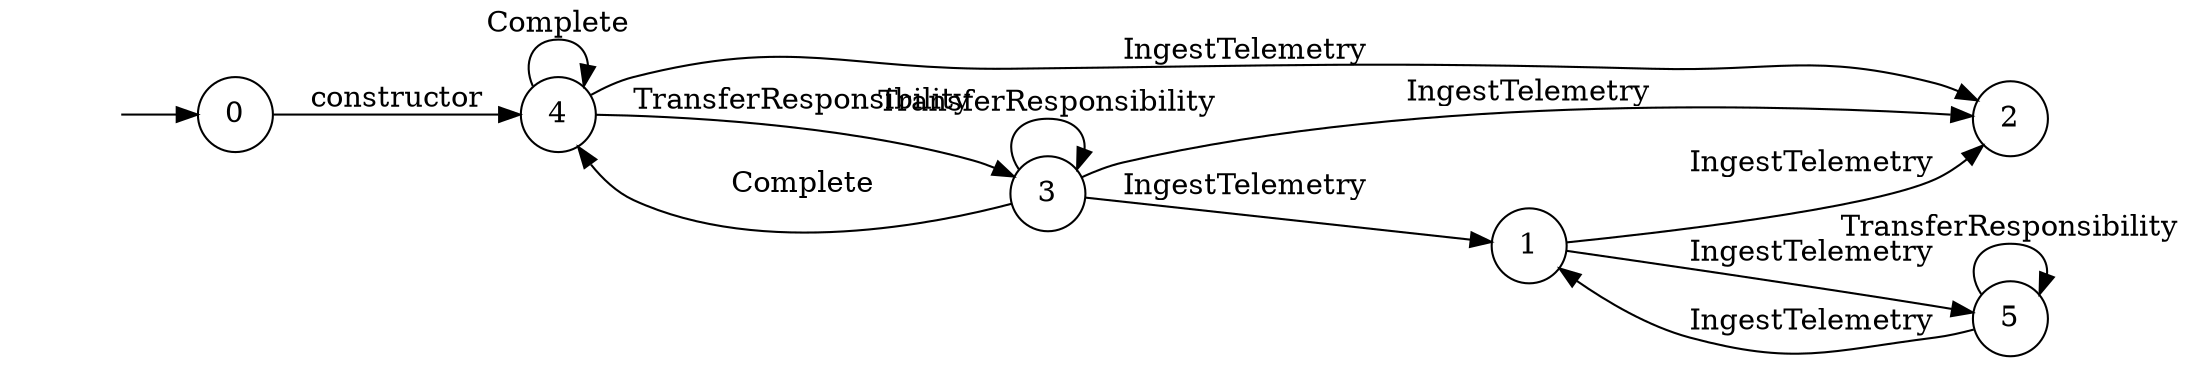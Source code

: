 digraph "Dapp-Automata-data/fuzzer/testnetdata-model-rq1/RefrigeratedTransportation/FSM-5" {
	graph [rankdir=LR]
	"" [label="" shape=plaintext]
	2 [label=2 shape=circle]
	5 [label=5 shape=circle]
	4 [label=4 shape=circle]
	3 [label=3 shape=circle]
	1 [label=1 shape=circle]
	0 [label=0 shape=circle]
	"" -> 0 [label=""]
	0 -> 4 [label=constructor]
	4 -> 2 [label=IngestTelemetry]
	4 -> 4 [label=Complete]
	4 -> 3 [label=TransferResponsibility]
	3 -> 2 [label=IngestTelemetry]
	3 -> 1 [label=IngestTelemetry]
	3 -> 4 [label=Complete]
	3 -> 3 [label=TransferResponsibility]
	5 -> 1 [label=IngestTelemetry]
	5 -> 5 [label=TransferResponsibility]
	1 -> 2 [label=IngestTelemetry]
	1 -> 5 [label=IngestTelemetry]
}
